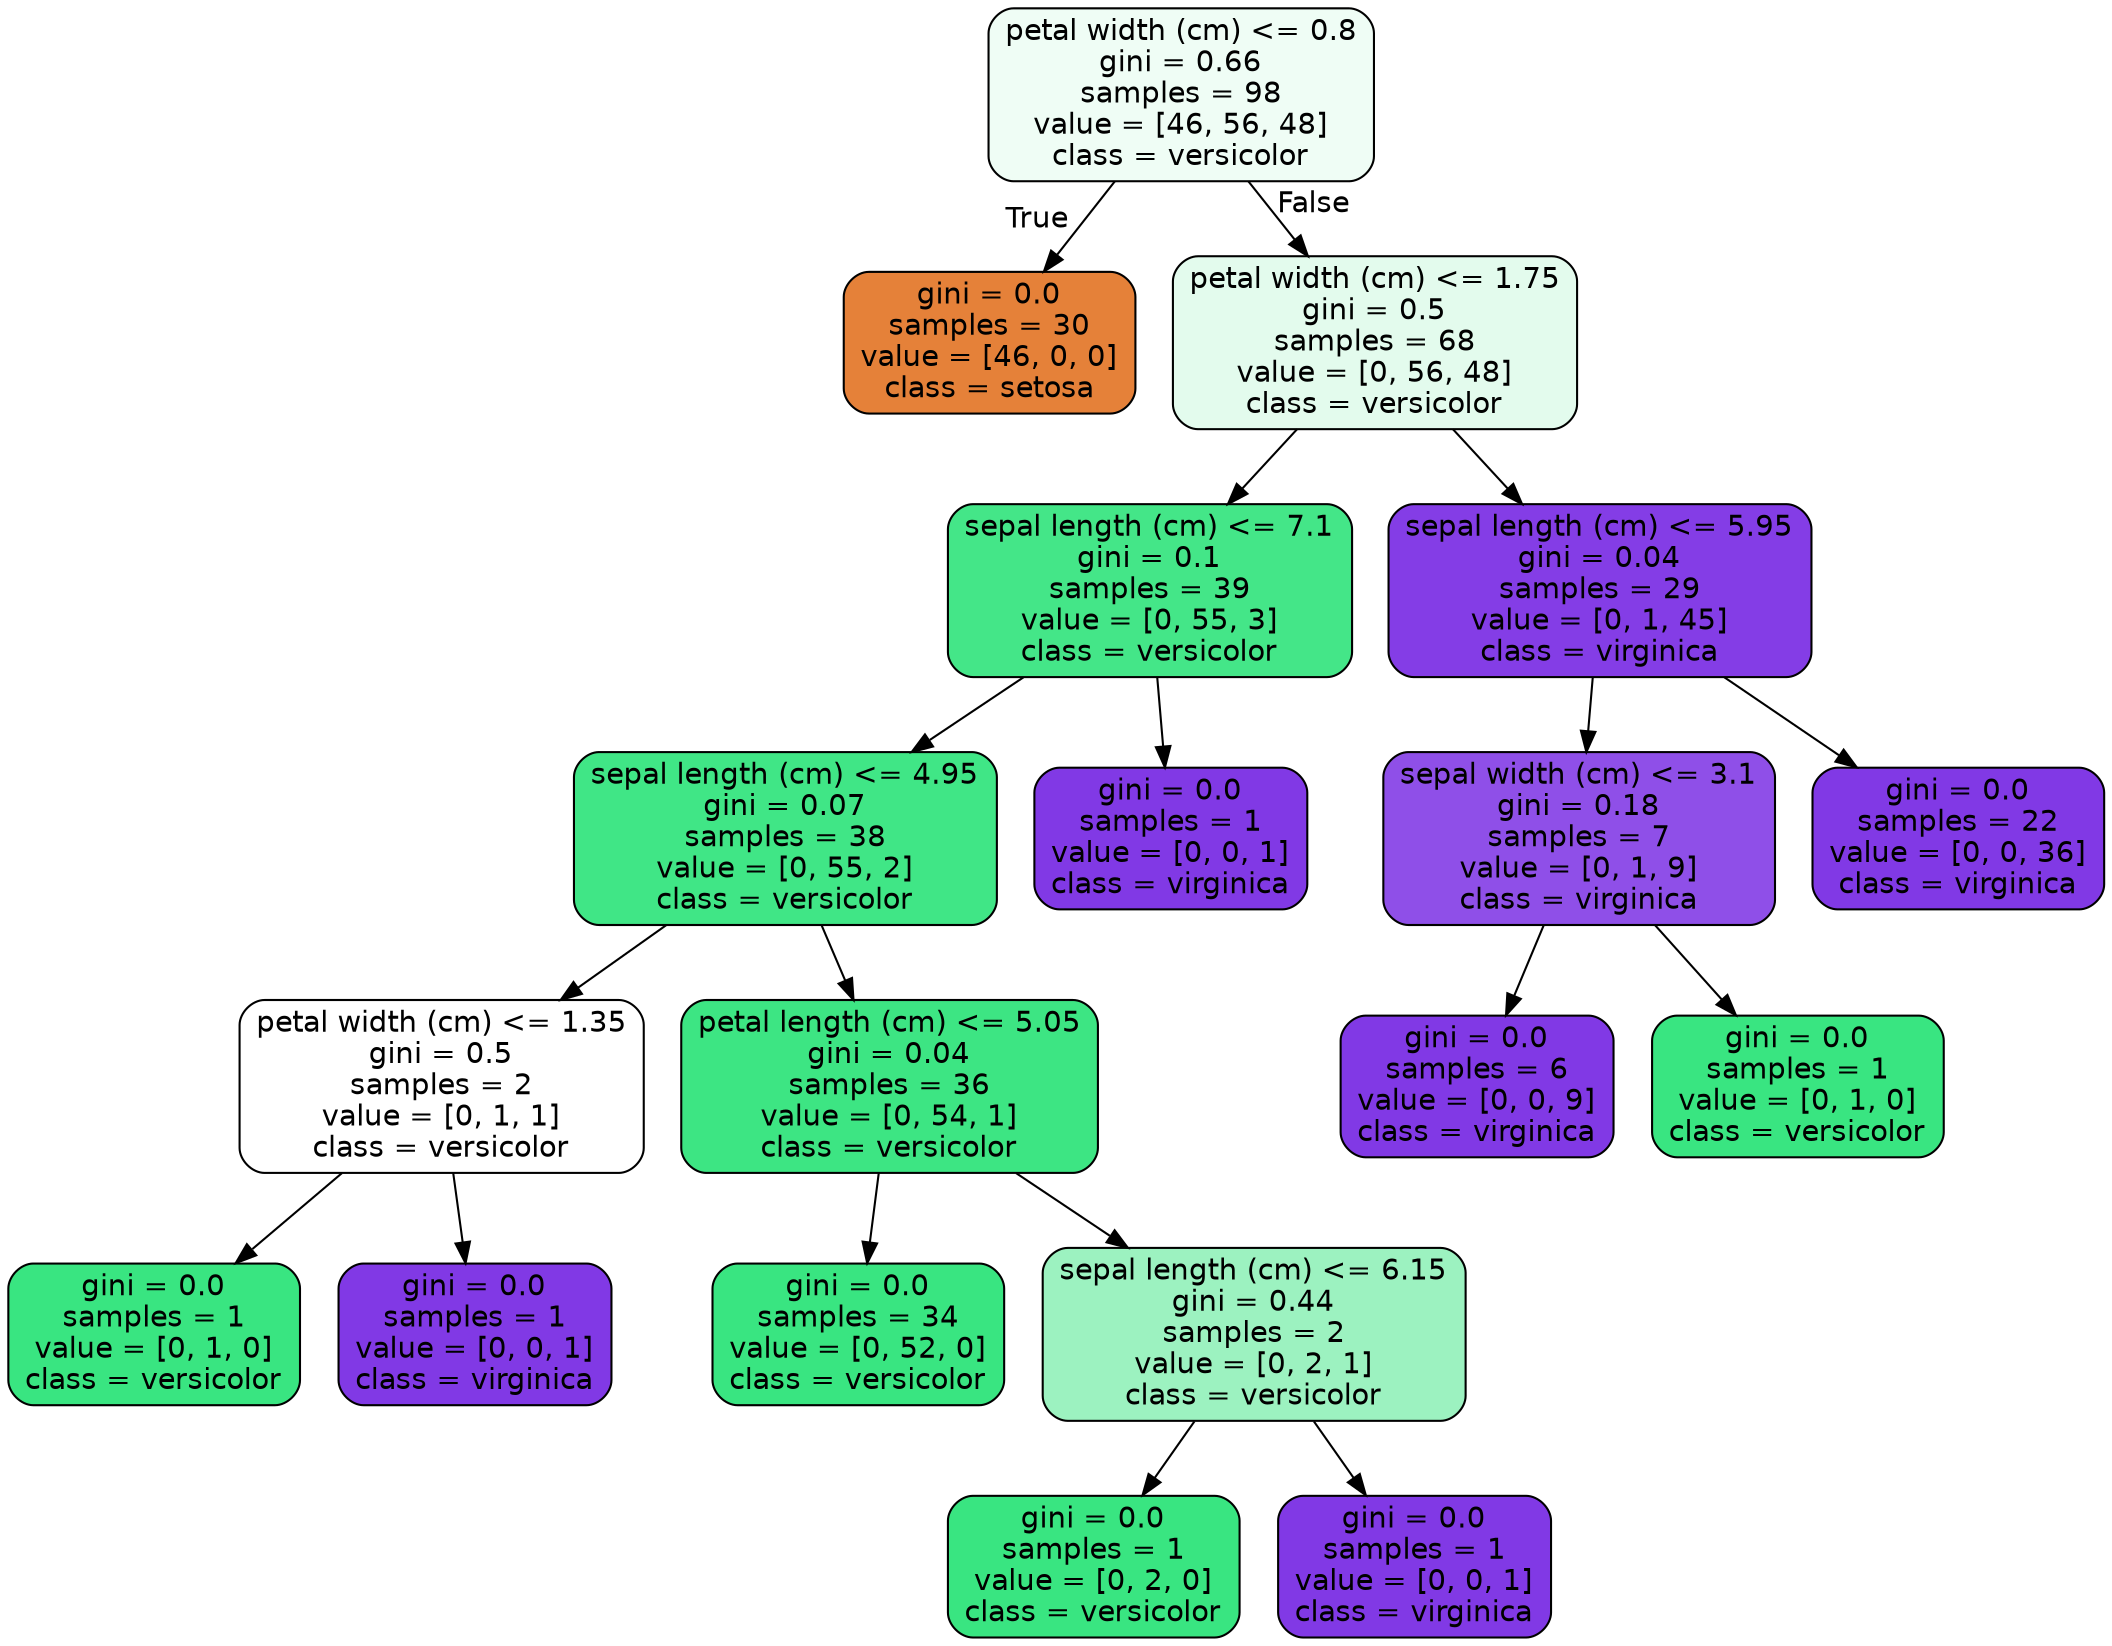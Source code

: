 digraph Tree {
node [shape=box, style="filled, rounded", color="black", fontname=helvetica] ;
edge [fontname=helvetica] ;
0 [label="petal width (cm) <= 0.8\ngini = 0.66\nsamples = 98\nvalue = [46, 56, 48]\nclass = versicolor", fillcolor="#effdf5"] ;
1 [label="gini = 0.0\nsamples = 30\nvalue = [46, 0, 0]\nclass = setosa", fillcolor="#e58139"] ;
0 -> 1 [labeldistance=2.5, labelangle=45, headlabel="True"] ;
2 [label="petal width (cm) <= 1.75\ngini = 0.5\nsamples = 68\nvalue = [0, 56, 48]\nclass = versicolor", fillcolor="#e3fbed"] ;
0 -> 2 [labeldistance=2.5, labelangle=-45, headlabel="False"] ;
3 [label="sepal length (cm) <= 7.1\ngini = 0.1\nsamples = 39\nvalue = [0, 55, 3]\nclass = versicolor", fillcolor="#44e688"] ;
2 -> 3 ;
4 [label="sepal length (cm) <= 4.95\ngini = 0.07\nsamples = 38\nvalue = [0, 55, 2]\nclass = versicolor", fillcolor="#40e686"] ;
3 -> 4 ;
5 [label="petal width (cm) <= 1.35\ngini = 0.5\nsamples = 2\nvalue = [0, 1, 1]\nclass = versicolor", fillcolor="#ffffff"] ;
4 -> 5 ;
6 [label="gini = 0.0\nsamples = 1\nvalue = [0, 1, 0]\nclass = versicolor", fillcolor="#39e581"] ;
5 -> 6 ;
7 [label="gini = 0.0\nsamples = 1\nvalue = [0, 0, 1]\nclass = virginica", fillcolor="#8139e5"] ;
5 -> 7 ;
8 [label="petal length (cm) <= 5.05\ngini = 0.04\nsamples = 36\nvalue = [0, 54, 1]\nclass = versicolor", fillcolor="#3de583"] ;
4 -> 8 ;
9 [label="gini = 0.0\nsamples = 34\nvalue = [0, 52, 0]\nclass = versicolor", fillcolor="#39e581"] ;
8 -> 9 ;
10 [label="sepal length (cm) <= 6.15\ngini = 0.44\nsamples = 2\nvalue = [0, 2, 1]\nclass = versicolor", fillcolor="#9cf2c0"] ;
8 -> 10 ;
11 [label="gini = 0.0\nsamples = 1\nvalue = [0, 2, 0]\nclass = versicolor", fillcolor="#39e581"] ;
10 -> 11 ;
12 [label="gini = 0.0\nsamples = 1\nvalue = [0, 0, 1]\nclass = virginica", fillcolor="#8139e5"] ;
10 -> 12 ;
13 [label="gini = 0.0\nsamples = 1\nvalue = [0, 0, 1]\nclass = virginica", fillcolor="#8139e5"] ;
3 -> 13 ;
14 [label="sepal length (cm) <= 5.95\ngini = 0.04\nsamples = 29\nvalue = [0, 1, 45]\nclass = virginica", fillcolor="#843de6"] ;
2 -> 14 ;
15 [label="sepal width (cm) <= 3.1\ngini = 0.18\nsamples = 7\nvalue = [0, 1, 9]\nclass = virginica", fillcolor="#8f4fe8"] ;
14 -> 15 ;
16 [label="gini = 0.0\nsamples = 6\nvalue = [0, 0, 9]\nclass = virginica", fillcolor="#8139e5"] ;
15 -> 16 ;
17 [label="gini = 0.0\nsamples = 1\nvalue = [0, 1, 0]\nclass = versicolor", fillcolor="#39e581"] ;
15 -> 17 ;
18 [label="gini = 0.0\nsamples = 22\nvalue = [0, 0, 36]\nclass = virginica", fillcolor="#8139e5"] ;
14 -> 18 ;
}